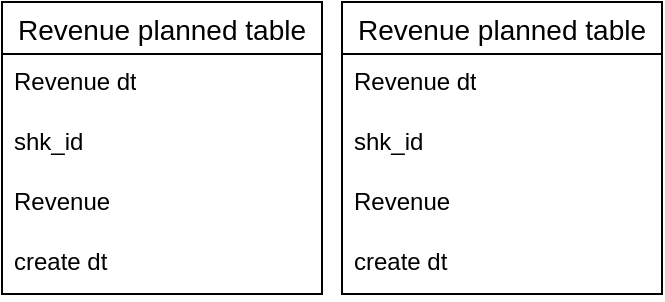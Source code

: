 <mxfile version="24.5.2" type="github">
  <diagram id="R2lEEEUBdFMjLlhIrx00" name="Page-1">
    <mxGraphModel dx="1002" dy="575" grid="1" gridSize="10" guides="1" tooltips="1" connect="1" arrows="1" fold="1" page="1" pageScale="1" pageWidth="850" pageHeight="1100" math="0" shadow="0" extFonts="Permanent Marker^https://fonts.googleapis.com/css?family=Permanent+Marker">
      <root>
        <mxCell id="0" />
        <mxCell id="1" parent="0" />
        <mxCell id="zTqZhQre5ebIJnKyTU1B-1" value="Revenue planned table" style="swimlane;fontStyle=0;childLayout=stackLayout;horizontal=1;startSize=26;horizontalStack=0;resizeParent=1;resizeParentMax=0;resizeLast=0;collapsible=1;marginBottom=0;align=center;fontSize=14;" vertex="1" parent="1">
          <mxGeometry x="220" y="50" width="160" height="146" as="geometry" />
        </mxCell>
        <mxCell id="zTqZhQre5ebIJnKyTU1B-2" value="Revenue dt" style="text;strokeColor=none;fillColor=none;spacingLeft=4;spacingRight=4;overflow=hidden;rotatable=0;points=[[0,0.5],[1,0.5]];portConstraint=eastwest;fontSize=12;whiteSpace=wrap;html=1;" vertex="1" parent="zTqZhQre5ebIJnKyTU1B-1">
          <mxGeometry y="26" width="160" height="30" as="geometry" />
        </mxCell>
        <mxCell id="zTqZhQre5ebIJnKyTU1B-3" value="shk_id" style="text;strokeColor=none;fillColor=none;spacingLeft=4;spacingRight=4;overflow=hidden;rotatable=0;points=[[0,0.5],[1,0.5]];portConstraint=eastwest;fontSize=12;whiteSpace=wrap;html=1;" vertex="1" parent="zTqZhQre5ebIJnKyTU1B-1">
          <mxGeometry y="56" width="160" height="30" as="geometry" />
        </mxCell>
        <mxCell id="zTqZhQre5ebIJnKyTU1B-4" value="Revenue" style="text;strokeColor=none;fillColor=none;spacingLeft=4;spacingRight=4;overflow=hidden;rotatable=0;points=[[0,0.5],[1,0.5]];portConstraint=eastwest;fontSize=12;whiteSpace=wrap;html=1;" vertex="1" parent="zTqZhQre5ebIJnKyTU1B-1">
          <mxGeometry y="86" width="160" height="30" as="geometry" />
        </mxCell>
        <mxCell id="zTqZhQre5ebIJnKyTU1B-5" value="create dt" style="text;strokeColor=none;fillColor=none;spacingLeft=4;spacingRight=4;overflow=hidden;rotatable=0;points=[[0,0.5],[1,0.5]];portConstraint=eastwest;fontSize=12;whiteSpace=wrap;html=1;" vertex="1" parent="zTqZhQre5ebIJnKyTU1B-1">
          <mxGeometry y="116" width="160" height="30" as="geometry" />
        </mxCell>
        <mxCell id="zTqZhQre5ebIJnKyTU1B-6" value="Revenue planned table" style="swimlane;fontStyle=0;childLayout=stackLayout;horizontal=1;startSize=26;horizontalStack=0;resizeParent=1;resizeParentMax=0;resizeLast=0;collapsible=1;marginBottom=0;align=center;fontSize=14;" vertex="1" parent="1">
          <mxGeometry x="390" y="50" width="160" height="146" as="geometry" />
        </mxCell>
        <mxCell id="zTqZhQre5ebIJnKyTU1B-7" value="Revenue dt" style="text;strokeColor=none;fillColor=none;spacingLeft=4;spacingRight=4;overflow=hidden;rotatable=0;points=[[0,0.5],[1,0.5]];portConstraint=eastwest;fontSize=12;whiteSpace=wrap;html=1;" vertex="1" parent="zTqZhQre5ebIJnKyTU1B-6">
          <mxGeometry y="26" width="160" height="30" as="geometry" />
        </mxCell>
        <mxCell id="zTqZhQre5ebIJnKyTU1B-8" value="shk_id" style="text;strokeColor=none;fillColor=none;spacingLeft=4;spacingRight=4;overflow=hidden;rotatable=0;points=[[0,0.5],[1,0.5]];portConstraint=eastwest;fontSize=12;whiteSpace=wrap;html=1;" vertex="1" parent="zTqZhQre5ebIJnKyTU1B-6">
          <mxGeometry y="56" width="160" height="30" as="geometry" />
        </mxCell>
        <mxCell id="zTqZhQre5ebIJnKyTU1B-9" value="Revenue" style="text;strokeColor=none;fillColor=none;spacingLeft=4;spacingRight=4;overflow=hidden;rotatable=0;points=[[0,0.5],[1,0.5]];portConstraint=eastwest;fontSize=12;whiteSpace=wrap;html=1;" vertex="1" parent="zTqZhQre5ebIJnKyTU1B-6">
          <mxGeometry y="86" width="160" height="30" as="geometry" />
        </mxCell>
        <mxCell id="zTqZhQre5ebIJnKyTU1B-10" value="create dt" style="text;strokeColor=none;fillColor=none;spacingLeft=4;spacingRight=4;overflow=hidden;rotatable=0;points=[[0,0.5],[1,0.5]];portConstraint=eastwest;fontSize=12;whiteSpace=wrap;html=1;" vertex="1" parent="zTqZhQre5ebIJnKyTU1B-6">
          <mxGeometry y="116" width="160" height="30" as="geometry" />
        </mxCell>
      </root>
    </mxGraphModel>
  </diagram>
</mxfile>
